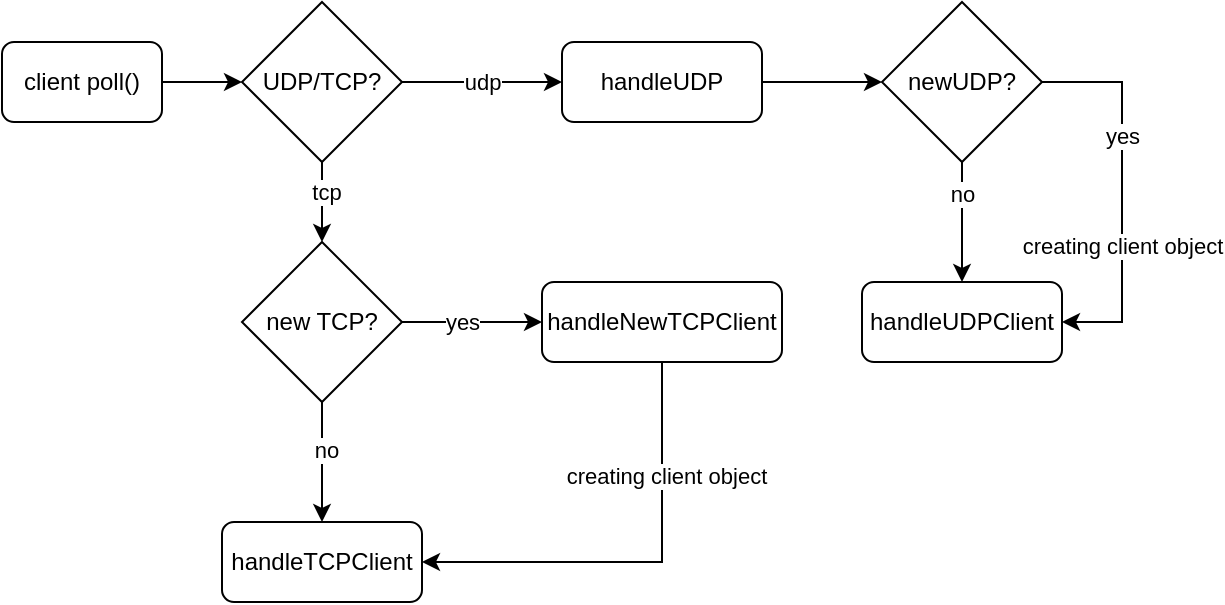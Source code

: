 <mxfile version="24.2.1" type="device">
  <diagram name="Stránka-1" id="p0IsdX1iNlk7CXN1Zqig">
    <mxGraphModel dx="1032" dy="446" grid="1" gridSize="10" guides="1" tooltips="1" connect="1" arrows="1" fold="1" page="1" pageScale="1" pageWidth="827" pageHeight="1169" math="0" shadow="0">
      <root>
        <mxCell id="0" />
        <mxCell id="1" parent="0" />
        <mxCell id="O-90IEhZYs-1YyvDov0J-1" value="client poll()" style="rounded=1;whiteSpace=wrap;html=1;" vertex="1" parent="1">
          <mxGeometry x="40" y="80" width="80" height="40" as="geometry" />
        </mxCell>
        <mxCell id="O-90IEhZYs-1YyvDov0J-2" value="UDP/TCP?" style="rhombus;whiteSpace=wrap;html=1;" vertex="1" parent="1">
          <mxGeometry x="160" y="60" width="80" height="80" as="geometry" />
        </mxCell>
        <mxCell id="O-90IEhZYs-1YyvDov0J-4" value="" style="endArrow=classic;html=1;rounded=0;exitX=1;exitY=0.5;exitDx=0;exitDy=0;entryX=0;entryY=0.5;entryDx=0;entryDy=0;" edge="1" parent="1" source="O-90IEhZYs-1YyvDov0J-1" target="O-90IEhZYs-1YyvDov0J-2">
          <mxGeometry width="50" height="50" relative="1" as="geometry">
            <mxPoint x="390" y="320" as="sourcePoint" />
            <mxPoint x="440" y="270" as="targetPoint" />
          </mxGeometry>
        </mxCell>
        <mxCell id="O-90IEhZYs-1YyvDov0J-8" value="handleUDP" style="rounded=1;whiteSpace=wrap;html=1;" vertex="1" parent="1">
          <mxGeometry x="320" y="80" width="100" height="40" as="geometry" />
        </mxCell>
        <mxCell id="O-90IEhZYs-1YyvDov0J-9" value="" style="endArrow=classic;html=1;rounded=0;exitX=1;exitY=0.5;exitDx=0;exitDy=0;entryX=0;entryY=0.5;entryDx=0;entryDy=0;" edge="1" parent="1" source="O-90IEhZYs-1YyvDov0J-2" target="O-90IEhZYs-1YyvDov0J-8">
          <mxGeometry width="50" height="50" relative="1" as="geometry">
            <mxPoint x="340" y="220" as="sourcePoint" />
            <mxPoint x="390" y="170" as="targetPoint" />
          </mxGeometry>
        </mxCell>
        <mxCell id="O-90IEhZYs-1YyvDov0J-10" value="udp" style="edgeLabel;html=1;align=center;verticalAlign=middle;resizable=0;points=[];" vertex="1" connectable="0" parent="O-90IEhZYs-1YyvDov0J-9">
          <mxGeometry x="0.233" y="1" relative="1" as="geometry">
            <mxPoint x="-10" y="1" as="offset" />
          </mxGeometry>
        </mxCell>
        <mxCell id="O-90IEhZYs-1YyvDov0J-11" value="" style="endArrow=classic;html=1;rounded=0;exitX=0.5;exitY=1;exitDx=0;exitDy=0;entryX=0.5;entryY=0;entryDx=0;entryDy=0;" edge="1" parent="1" source="O-90IEhZYs-1YyvDov0J-2" target="O-90IEhZYs-1YyvDov0J-13">
          <mxGeometry width="50" height="50" relative="1" as="geometry">
            <mxPoint x="340" y="220" as="sourcePoint" />
            <mxPoint x="200" y="170" as="targetPoint" />
          </mxGeometry>
        </mxCell>
        <mxCell id="O-90IEhZYs-1YyvDov0J-14" value="tcp" style="edgeLabel;html=1;align=center;verticalAlign=middle;resizable=0;points=[];" vertex="1" connectable="0" parent="O-90IEhZYs-1YyvDov0J-11">
          <mxGeometry x="-0.283" y="2" relative="1" as="geometry">
            <mxPoint as="offset" />
          </mxGeometry>
        </mxCell>
        <mxCell id="O-90IEhZYs-1YyvDov0J-13" value="new TCP?" style="rhombus;whiteSpace=wrap;html=1;" vertex="1" parent="1">
          <mxGeometry x="160" y="180" width="80" height="80" as="geometry" />
        </mxCell>
        <mxCell id="O-90IEhZYs-1YyvDov0J-15" value="handleNewTCPClient" style="rounded=1;whiteSpace=wrap;html=1;" vertex="1" parent="1">
          <mxGeometry x="310" y="200" width="120" height="40" as="geometry" />
        </mxCell>
        <mxCell id="O-90IEhZYs-1YyvDov0J-16" value="" style="endArrow=classic;html=1;rounded=0;exitX=1;exitY=0.5;exitDx=0;exitDy=0;entryX=0;entryY=0.5;entryDx=0;entryDy=0;" edge="1" parent="1" source="O-90IEhZYs-1YyvDov0J-13" target="O-90IEhZYs-1YyvDov0J-15">
          <mxGeometry width="50" height="50" relative="1" as="geometry">
            <mxPoint x="340" y="220" as="sourcePoint" />
            <mxPoint x="390" y="170" as="targetPoint" />
          </mxGeometry>
        </mxCell>
        <mxCell id="O-90IEhZYs-1YyvDov0J-17" value="yes" style="edgeLabel;html=1;align=center;verticalAlign=middle;resizable=0;points=[];" vertex="1" connectable="0" parent="O-90IEhZYs-1YyvDov0J-16">
          <mxGeometry x="0.409" relative="1" as="geometry">
            <mxPoint x="-20" as="offset" />
          </mxGeometry>
        </mxCell>
        <mxCell id="O-90IEhZYs-1YyvDov0J-18" value="handleTCPClient" style="rounded=1;whiteSpace=wrap;html=1;" vertex="1" parent="1">
          <mxGeometry x="150" y="320" width="100" height="40" as="geometry" />
        </mxCell>
        <mxCell id="O-90IEhZYs-1YyvDov0J-19" value="" style="endArrow=classic;html=1;rounded=0;exitX=0.5;exitY=1;exitDx=0;exitDy=0;entryX=0.5;entryY=0;entryDx=0;entryDy=0;" edge="1" parent="1" source="O-90IEhZYs-1YyvDov0J-13" target="O-90IEhZYs-1YyvDov0J-18">
          <mxGeometry width="50" height="50" relative="1" as="geometry">
            <mxPoint x="340" y="290" as="sourcePoint" />
            <mxPoint x="390" y="240" as="targetPoint" />
          </mxGeometry>
        </mxCell>
        <mxCell id="O-90IEhZYs-1YyvDov0J-20" value="no" style="edgeLabel;html=1;align=center;verticalAlign=middle;resizable=0;points=[];" vertex="1" connectable="0" parent="O-90IEhZYs-1YyvDov0J-19">
          <mxGeometry x="-0.205" y="2" relative="1" as="geometry">
            <mxPoint as="offset" />
          </mxGeometry>
        </mxCell>
        <mxCell id="O-90IEhZYs-1YyvDov0J-21" value="" style="endArrow=classic;html=1;rounded=0;entryX=1;entryY=0.5;entryDx=0;entryDy=0;exitX=0.5;exitY=1;exitDx=0;exitDy=0;" edge="1" parent="1" source="O-90IEhZYs-1YyvDov0J-15" target="O-90IEhZYs-1YyvDov0J-18">
          <mxGeometry width="50" height="50" relative="1" as="geometry">
            <mxPoint x="380" y="340" as="sourcePoint" />
            <mxPoint x="390" y="240" as="targetPoint" />
            <Array as="points">
              <mxPoint x="370" y="340" />
            </Array>
          </mxGeometry>
        </mxCell>
        <mxCell id="O-90IEhZYs-1YyvDov0J-22" value="creating client object" style="edgeLabel;html=1;align=center;verticalAlign=middle;resizable=0;points=[];" vertex="1" connectable="0" parent="O-90IEhZYs-1YyvDov0J-21">
          <mxGeometry x="-0.488" y="2" relative="1" as="geometry">
            <mxPoint as="offset" />
          </mxGeometry>
        </mxCell>
        <mxCell id="O-90IEhZYs-1YyvDov0J-23" value="newUDP?" style="rhombus;whiteSpace=wrap;html=1;" vertex="1" parent="1">
          <mxGeometry x="480" y="60" width="80" height="80" as="geometry" />
        </mxCell>
        <mxCell id="O-90IEhZYs-1YyvDov0J-24" value="" style="endArrow=classic;html=1;rounded=0;exitX=1;exitY=0.5;exitDx=0;exitDy=0;entryX=0;entryY=0.5;entryDx=0;entryDy=0;" edge="1" parent="1" source="O-90IEhZYs-1YyvDov0J-8" target="O-90IEhZYs-1YyvDov0J-23">
          <mxGeometry width="50" height="50" relative="1" as="geometry">
            <mxPoint x="450" y="230" as="sourcePoint" />
            <mxPoint x="500" y="180" as="targetPoint" />
          </mxGeometry>
        </mxCell>
        <mxCell id="O-90IEhZYs-1YyvDov0J-25" value="handleUDPClient" style="rounded=1;whiteSpace=wrap;html=1;" vertex="1" parent="1">
          <mxGeometry x="470" y="200" width="100" height="40" as="geometry" />
        </mxCell>
        <mxCell id="O-90IEhZYs-1YyvDov0J-26" value="" style="endArrow=classic;html=1;rounded=0;exitX=0.5;exitY=1;exitDx=0;exitDy=0;entryX=0.5;entryY=0;entryDx=0;entryDy=0;" edge="1" parent="1" source="O-90IEhZYs-1YyvDov0J-23" target="O-90IEhZYs-1YyvDov0J-25">
          <mxGeometry width="50" height="50" relative="1" as="geometry">
            <mxPoint x="570" y="180" as="sourcePoint" />
            <mxPoint x="620" y="130" as="targetPoint" />
          </mxGeometry>
        </mxCell>
        <mxCell id="O-90IEhZYs-1YyvDov0J-27" value="no" style="edgeLabel;html=1;align=center;verticalAlign=middle;resizable=0;points=[];" vertex="1" connectable="0" parent="O-90IEhZYs-1YyvDov0J-26">
          <mxGeometry x="-0.471" relative="1" as="geometry">
            <mxPoint as="offset" />
          </mxGeometry>
        </mxCell>
        <mxCell id="O-90IEhZYs-1YyvDov0J-29" value="" style="endArrow=classic;html=1;rounded=0;exitX=1;exitY=0.5;exitDx=0;exitDy=0;entryX=1;entryY=0.5;entryDx=0;entryDy=0;" edge="1" parent="1" source="O-90IEhZYs-1YyvDov0J-23" target="O-90IEhZYs-1YyvDov0J-25">
          <mxGeometry width="50" height="50" relative="1" as="geometry">
            <mxPoint x="620" y="160" as="sourcePoint" />
            <mxPoint x="670" y="110" as="targetPoint" />
            <Array as="points">
              <mxPoint x="600" y="100" />
              <mxPoint x="600" y="220" />
            </Array>
          </mxGeometry>
        </mxCell>
        <mxCell id="O-90IEhZYs-1YyvDov0J-30" value="yes" style="edgeLabel;html=1;align=center;verticalAlign=middle;resizable=0;points=[];" vertex="1" connectable="0" parent="O-90IEhZYs-1YyvDov0J-29">
          <mxGeometry x="-0.296" relative="1" as="geometry">
            <mxPoint as="offset" />
          </mxGeometry>
        </mxCell>
        <mxCell id="O-90IEhZYs-1YyvDov0J-31" value="creating client object" style="edgeLabel;html=1;align=center;verticalAlign=middle;resizable=0;points=[];" vertex="1" connectable="0" parent="O-90IEhZYs-1YyvDov0J-29">
          <mxGeometry x="0.285" relative="1" as="geometry">
            <mxPoint as="offset" />
          </mxGeometry>
        </mxCell>
      </root>
    </mxGraphModel>
  </diagram>
</mxfile>
